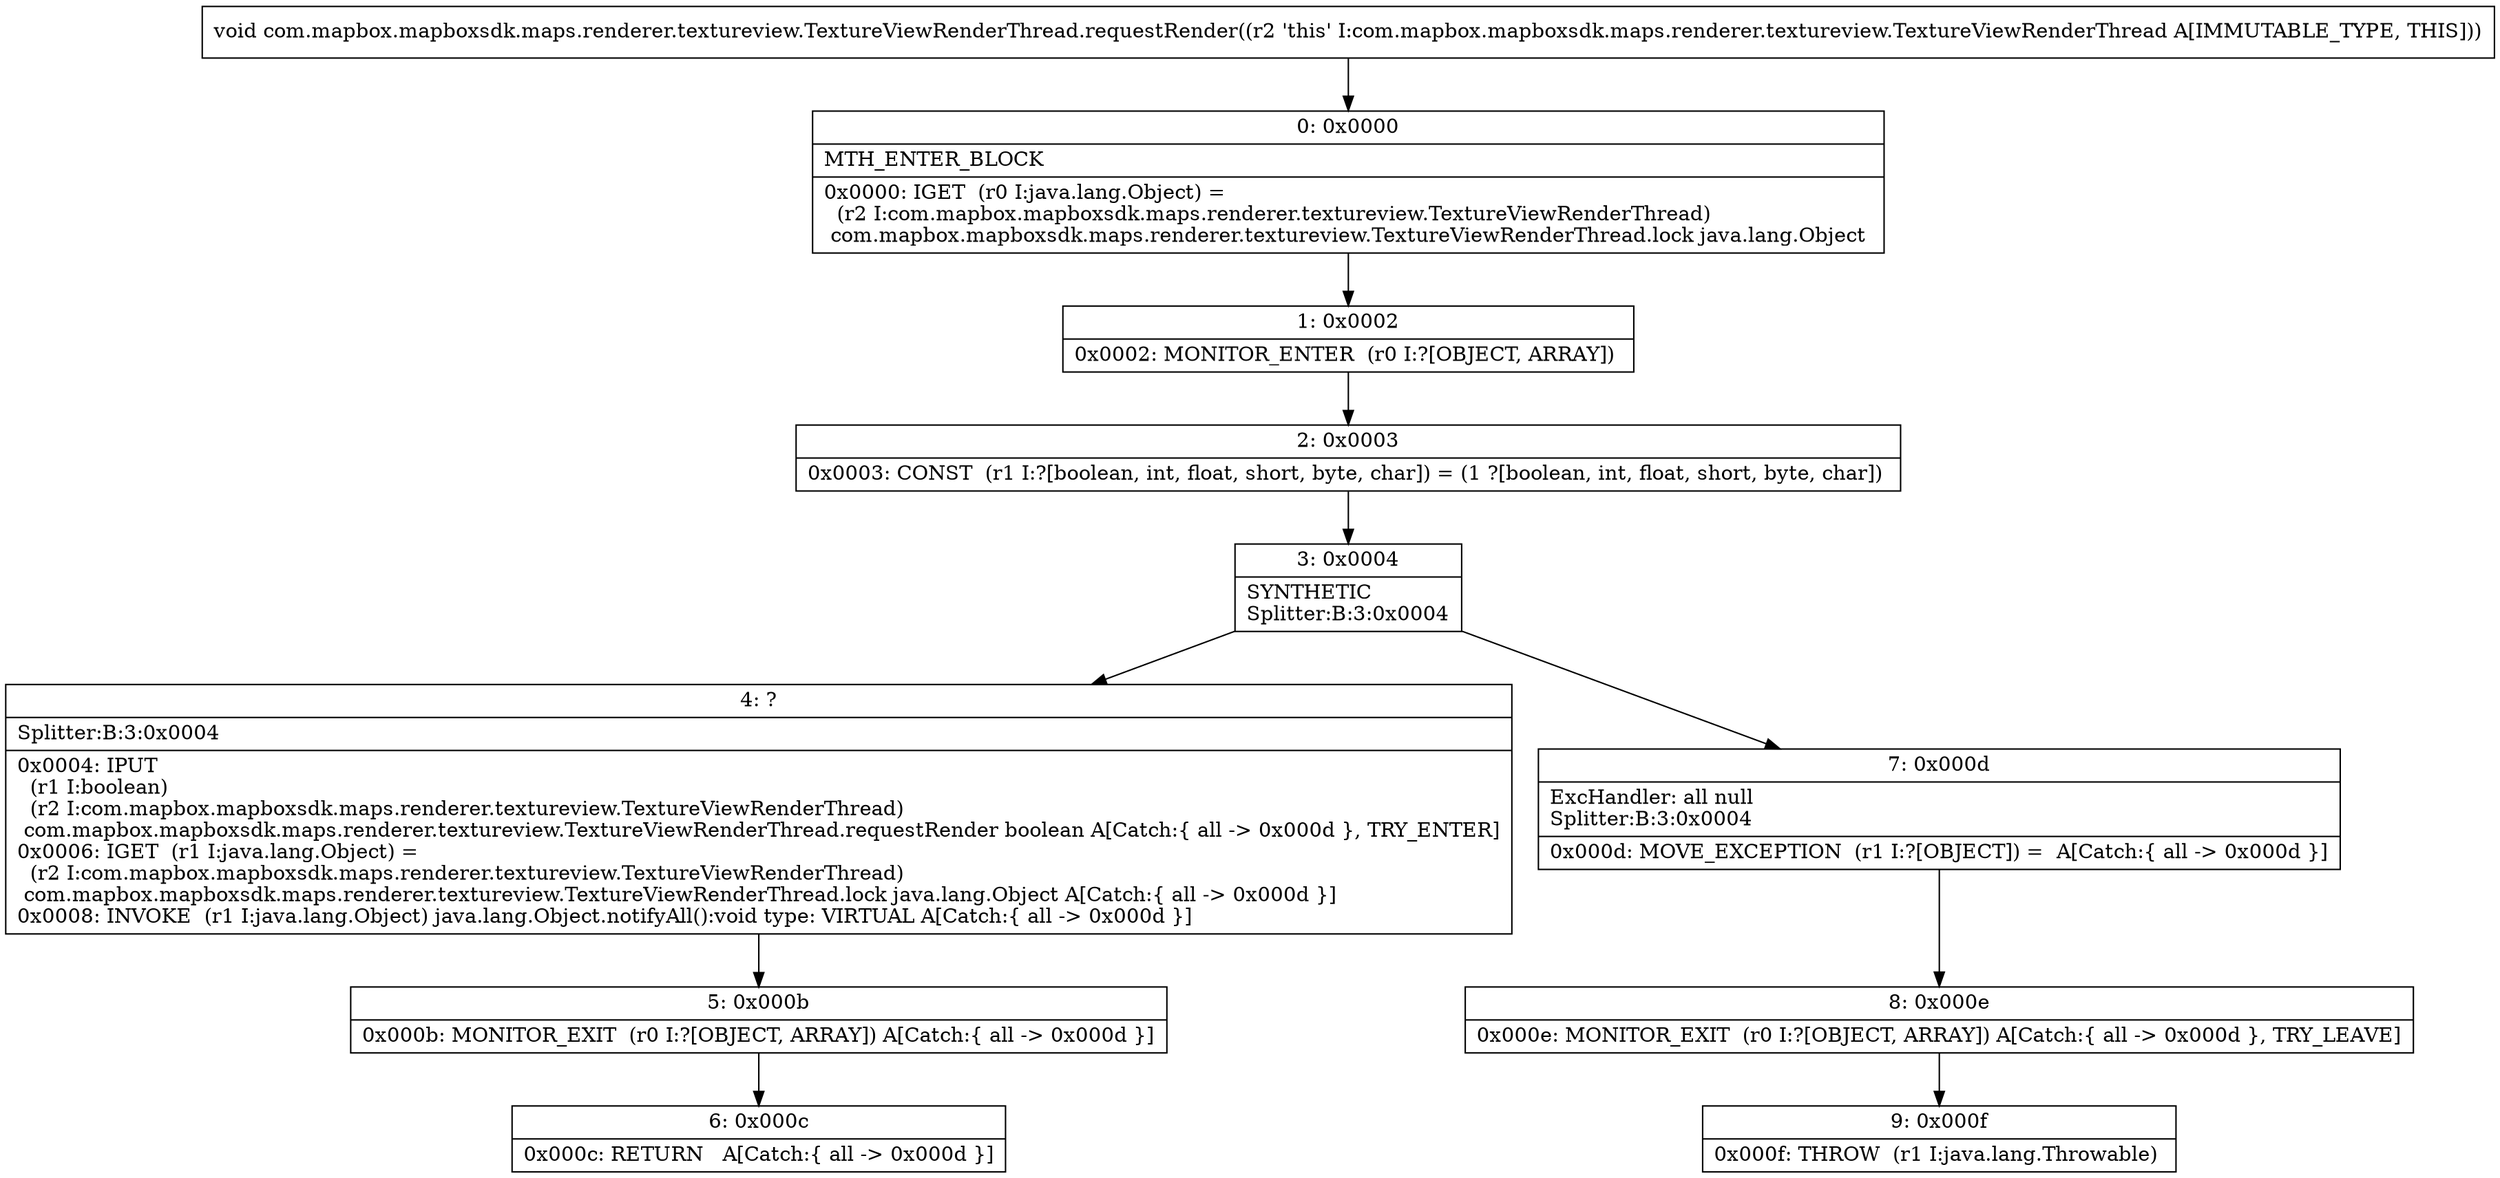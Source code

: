 digraph "CFG forcom.mapbox.mapboxsdk.maps.renderer.textureview.TextureViewRenderThread.requestRender()V" {
Node_0 [shape=record,label="{0\:\ 0x0000|MTH_ENTER_BLOCK\l|0x0000: IGET  (r0 I:java.lang.Object) = \l  (r2 I:com.mapbox.mapboxsdk.maps.renderer.textureview.TextureViewRenderThread)\l com.mapbox.mapboxsdk.maps.renderer.textureview.TextureViewRenderThread.lock java.lang.Object \l}"];
Node_1 [shape=record,label="{1\:\ 0x0002|0x0002: MONITOR_ENTER  (r0 I:?[OBJECT, ARRAY]) \l}"];
Node_2 [shape=record,label="{2\:\ 0x0003|0x0003: CONST  (r1 I:?[boolean, int, float, short, byte, char]) = (1 ?[boolean, int, float, short, byte, char]) \l}"];
Node_3 [shape=record,label="{3\:\ 0x0004|SYNTHETIC\lSplitter:B:3:0x0004\l}"];
Node_4 [shape=record,label="{4\:\ ?|Splitter:B:3:0x0004\l|0x0004: IPUT  \l  (r1 I:boolean)\l  (r2 I:com.mapbox.mapboxsdk.maps.renderer.textureview.TextureViewRenderThread)\l com.mapbox.mapboxsdk.maps.renderer.textureview.TextureViewRenderThread.requestRender boolean A[Catch:\{ all \-\> 0x000d \}, TRY_ENTER]\l0x0006: IGET  (r1 I:java.lang.Object) = \l  (r2 I:com.mapbox.mapboxsdk.maps.renderer.textureview.TextureViewRenderThread)\l com.mapbox.mapboxsdk.maps.renderer.textureview.TextureViewRenderThread.lock java.lang.Object A[Catch:\{ all \-\> 0x000d \}]\l0x0008: INVOKE  (r1 I:java.lang.Object) java.lang.Object.notifyAll():void type: VIRTUAL A[Catch:\{ all \-\> 0x000d \}]\l}"];
Node_5 [shape=record,label="{5\:\ 0x000b|0x000b: MONITOR_EXIT  (r0 I:?[OBJECT, ARRAY]) A[Catch:\{ all \-\> 0x000d \}]\l}"];
Node_6 [shape=record,label="{6\:\ 0x000c|0x000c: RETURN   A[Catch:\{ all \-\> 0x000d \}]\l}"];
Node_7 [shape=record,label="{7\:\ 0x000d|ExcHandler: all null\lSplitter:B:3:0x0004\l|0x000d: MOVE_EXCEPTION  (r1 I:?[OBJECT]) =  A[Catch:\{ all \-\> 0x000d \}]\l}"];
Node_8 [shape=record,label="{8\:\ 0x000e|0x000e: MONITOR_EXIT  (r0 I:?[OBJECT, ARRAY]) A[Catch:\{ all \-\> 0x000d \}, TRY_LEAVE]\l}"];
Node_9 [shape=record,label="{9\:\ 0x000f|0x000f: THROW  (r1 I:java.lang.Throwable) \l}"];
MethodNode[shape=record,label="{void com.mapbox.mapboxsdk.maps.renderer.textureview.TextureViewRenderThread.requestRender((r2 'this' I:com.mapbox.mapboxsdk.maps.renderer.textureview.TextureViewRenderThread A[IMMUTABLE_TYPE, THIS])) }"];
MethodNode -> Node_0;
Node_0 -> Node_1;
Node_1 -> Node_2;
Node_2 -> Node_3;
Node_3 -> Node_4;
Node_3 -> Node_7;
Node_4 -> Node_5;
Node_5 -> Node_6;
Node_7 -> Node_8;
Node_8 -> Node_9;
}

